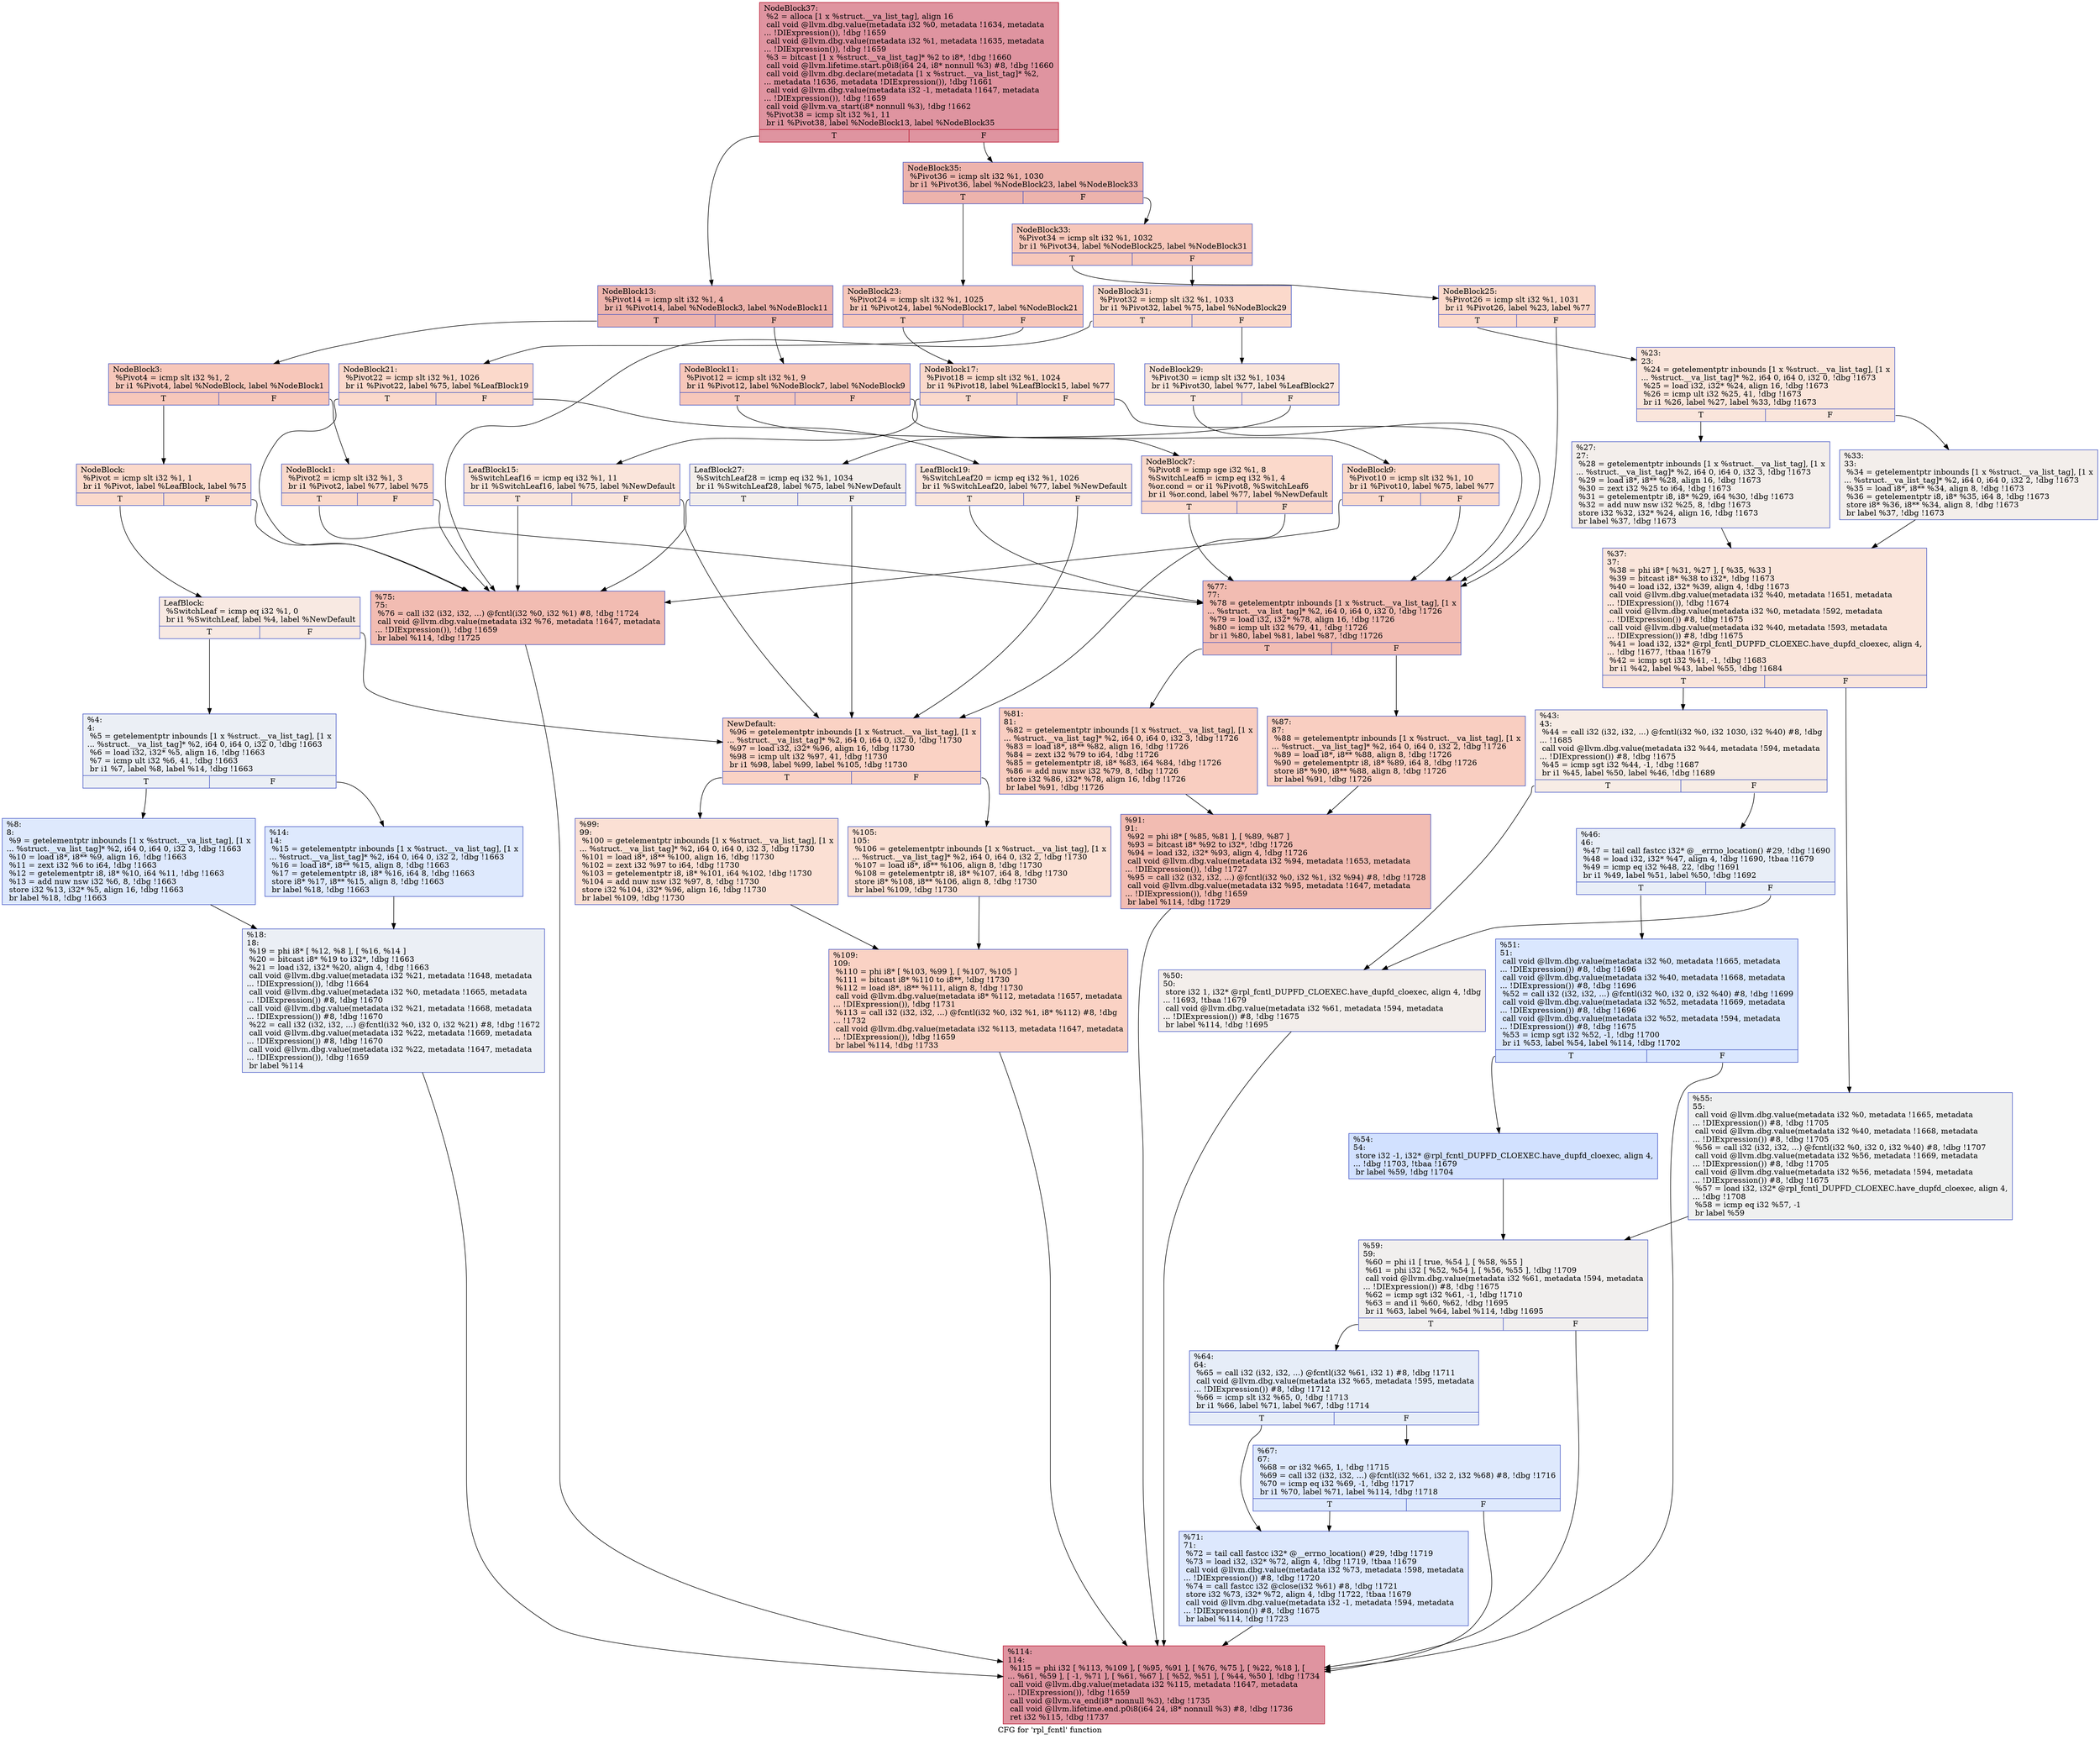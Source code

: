 digraph "CFG for 'rpl_fcntl' function" {
	label="CFG for 'rpl_fcntl' function";

	Node0x15f7160 [shape=record,color="#b70d28ff", style=filled, fillcolor="#b70d2870",label="{NodeBlock37:\l  %2 = alloca [1 x %struct.__va_list_tag], align 16\l  call void @llvm.dbg.value(metadata i32 %0, metadata !1634, metadata\l... !DIExpression()), !dbg !1659\l  call void @llvm.dbg.value(metadata i32 %1, metadata !1635, metadata\l... !DIExpression()), !dbg !1659\l  %3 = bitcast [1 x %struct.__va_list_tag]* %2 to i8*, !dbg !1660\l  call void @llvm.lifetime.start.p0i8(i64 24, i8* nonnull %3) #8, !dbg !1660\l  call void @llvm.dbg.declare(metadata [1 x %struct.__va_list_tag]* %2,\l... metadata !1636, metadata !DIExpression()), !dbg !1661\l  call void @llvm.dbg.value(metadata i32 -1, metadata !1647, metadata\l... !DIExpression()), !dbg !1659\l  call void @llvm.va_start(i8* nonnull %3), !dbg !1662\l  %Pivot38 = icmp slt i32 %1, 11\l  br i1 %Pivot38, label %NodeBlock13, label %NodeBlock35\l|{<s0>T|<s1>F}}"];
	Node0x15f7160:s0 -> Node0x15f7a30;
	Node0x15f7160:s1 -> Node0x15f76c0;
	Node0x15f76c0 [shape=record,color="#3d50c3ff", style=filled, fillcolor="#d6524470",label="{NodeBlock35:                                      \l  %Pivot36 = icmp slt i32 %1, 1030\l  br i1 %Pivot36, label %NodeBlock23, label %NodeBlock33\l|{<s0>T|<s1>F}}"];
	Node0x15f76c0:s0 -> Node0x15f78a0;
	Node0x15f76c0:s1 -> Node0x15f7710;
	Node0x15f7710 [shape=record,color="#3d50c3ff", style=filled, fillcolor="#ec7f6370",label="{NodeBlock33:                                      \l  %Pivot34 = icmp slt i32 %1, 1032\l  br i1 %Pivot34, label %NodeBlock25, label %NodeBlock31\l|{<s0>T|<s1>F}}"];
	Node0x15f7710:s0 -> Node0x15f7850;
	Node0x15f7710:s1 -> Node0x15f7760;
	Node0x15f7760 [shape=record,color="#3d50c3ff", style=filled, fillcolor="#f7a88970",label="{NodeBlock31:                                      \l  %Pivot32 = icmp slt i32 %1, 1033\l  br i1 %Pivot32, label %75, label %NodeBlock29\l|{<s0>T|<s1>F}}"];
	Node0x15f7760:s0 -> Node0x15f8250;
	Node0x15f7760:s1 -> Node0x15f77b0;
	Node0x15f77b0 [shape=record,color="#3d50c3ff", style=filled, fillcolor="#f4c5ad70",label="{NodeBlock29:                                      \l  %Pivot30 = icmp slt i32 %1, 1034\l  br i1 %Pivot30, label %77, label %LeafBlock27\l|{<s0>T|<s1>F}}"];
	Node0x15f77b0:s0 -> Node0x15f82a0;
	Node0x15f77b0:s1 -> Node0x15f7800;
	Node0x15f7800 [shape=record,color="#3d50c3ff", style=filled, fillcolor="#e5d8d170",label="{LeafBlock27:                                      \l  %SwitchLeaf28 = icmp eq i32 %1, 1034\l  br i1 %SwitchLeaf28, label %75, label %NewDefault\l|{<s0>T|<s1>F}}"];
	Node0x15f7800:s0 -> Node0x15f8250;
	Node0x15f7800:s1 -> Node0x15f83e0;
	Node0x15f7850 [shape=record,color="#3d50c3ff", style=filled, fillcolor="#f7a88970",label="{NodeBlock25:                                      \l  %Pivot26 = icmp slt i32 %1, 1031\l  br i1 %Pivot26, label %23, label %77\l|{<s0>T|<s1>F}}"];
	Node0x15f7850:s0 -> Node0x15f7df0;
	Node0x15f7850:s1 -> Node0x15f82a0;
	Node0x15f78a0 [shape=record,color="#3d50c3ff", style=filled, fillcolor="#ec7f6370",label="{NodeBlock23:                                      \l  %Pivot24 = icmp slt i32 %1, 1025\l  br i1 %Pivot24, label %NodeBlock17, label %NodeBlock21\l|{<s0>T|<s1>F}}"];
	Node0x15f78a0:s0 -> Node0x15f7990;
	Node0x15f78a0:s1 -> Node0x15f78f0;
	Node0x15f78f0 [shape=record,color="#3d50c3ff", style=filled, fillcolor="#f7a88970",label="{NodeBlock21:                                      \l  %Pivot22 = icmp slt i32 %1, 1026\l  br i1 %Pivot22, label %75, label %LeafBlock19\l|{<s0>T|<s1>F}}"];
	Node0x15f78f0:s0 -> Node0x15f8250;
	Node0x15f78f0:s1 -> Node0x15f7940;
	Node0x15f7940 [shape=record,color="#3d50c3ff", style=filled, fillcolor="#f4c5ad70",label="{LeafBlock19:                                      \l  %SwitchLeaf20 = icmp eq i32 %1, 1026\l  br i1 %SwitchLeaf20, label %77, label %NewDefault\l|{<s0>T|<s1>F}}"];
	Node0x15f7940:s0 -> Node0x15f82a0;
	Node0x15f7940:s1 -> Node0x15f83e0;
	Node0x15f7990 [shape=record,color="#3d50c3ff", style=filled, fillcolor="#f7a88970",label="{NodeBlock17:                                      \l  %Pivot18 = icmp slt i32 %1, 1024\l  br i1 %Pivot18, label %LeafBlock15, label %77\l|{<s0>T|<s1>F}}"];
	Node0x15f7990:s0 -> Node0x15f79e0;
	Node0x15f7990:s1 -> Node0x15f82a0;
	Node0x15f79e0 [shape=record,color="#3d50c3ff", style=filled, fillcolor="#f4c5ad70",label="{LeafBlock15:                                      \l  %SwitchLeaf16 = icmp eq i32 %1, 11\l  br i1 %SwitchLeaf16, label %75, label %NewDefault\l|{<s0>T|<s1>F}}"];
	Node0x15f79e0:s0 -> Node0x15f8250;
	Node0x15f79e0:s1 -> Node0x15f83e0;
	Node0x15f7a30 [shape=record,color="#3d50c3ff", style=filled, fillcolor="#d6524470",label="{NodeBlock13:                                      \l  %Pivot14 = icmp slt i32 %1, 4\l  br i1 %Pivot14, label %NodeBlock3, label %NodeBlock11\l|{<s0>T|<s1>F}}"];
	Node0x15f7a30:s0 -> Node0x15f7b70;
	Node0x15f7a30:s1 -> Node0x15f7a80;
	Node0x15f7a80 [shape=record,color="#3d50c3ff", style=filled, fillcolor="#ec7f6370",label="{NodeBlock11:                                      \l  %Pivot12 = icmp slt i32 %1, 9\l  br i1 %Pivot12, label %NodeBlock7, label %NodeBlock9\l|{<s0>T|<s1>F}}"];
	Node0x15f7a80:s0 -> Node0x15f7b20;
	Node0x15f7a80:s1 -> Node0x15f7ad0;
	Node0x15f7ad0 [shape=record,color="#3d50c3ff", style=filled, fillcolor="#f7a88970",label="{NodeBlock9:                                       \l  %Pivot10 = icmp slt i32 %1, 10\l  br i1 %Pivot10, label %75, label %77\l|{<s0>T|<s1>F}}"];
	Node0x15f7ad0:s0 -> Node0x15f8250;
	Node0x15f7ad0:s1 -> Node0x15f82a0;
	Node0x15f7b20 [shape=record,color="#3d50c3ff", style=filled, fillcolor="#f7a88970",label="{NodeBlock7:                                       \l  %Pivot8 = icmp sge i32 %1, 8\l  %SwitchLeaf6 = icmp eq i32 %1, 4\l  %or.cond = or i1 %Pivot8, %SwitchLeaf6\l  br i1 %or.cond, label %77, label %NewDefault\l|{<s0>T|<s1>F}}"];
	Node0x15f7b20:s0 -> Node0x15f82a0;
	Node0x15f7b20:s1 -> Node0x15f83e0;
	Node0x15f7b70 [shape=record,color="#3d50c3ff", style=filled, fillcolor="#ec7f6370",label="{NodeBlock3:                                       \l  %Pivot4 = icmp slt i32 %1, 2\l  br i1 %Pivot4, label %NodeBlock, label %NodeBlock1\l|{<s0>T|<s1>F}}"];
	Node0x15f7b70:s0 -> Node0x15f7c10;
	Node0x15f7b70:s1 -> Node0x15f7bc0;
	Node0x15f7bc0 [shape=record,color="#3d50c3ff", style=filled, fillcolor="#f7a88970",label="{NodeBlock1:                                       \l  %Pivot2 = icmp slt i32 %1, 3\l  br i1 %Pivot2, label %77, label %75\l|{<s0>T|<s1>F}}"];
	Node0x15f7bc0:s0 -> Node0x15f82a0;
	Node0x15f7bc0:s1 -> Node0x15f8250;
	Node0x15f7c10 [shape=record,color="#3d50c3ff", style=filled, fillcolor="#f7a88970",label="{NodeBlock:                                        \l  %Pivot = icmp slt i32 %1, 1\l  br i1 %Pivot, label %LeafBlock, label %75\l|{<s0>T|<s1>F}}"];
	Node0x15f7c10:s0 -> Node0x15f7c60;
	Node0x15f7c10:s1 -> Node0x15f8250;
	Node0x15f7c60 [shape=record,color="#3d50c3ff", style=filled, fillcolor="#efcebd70",label="{LeafBlock:                                        \l  %SwitchLeaf = icmp eq i32 %1, 0\l  br i1 %SwitchLeaf, label %4, label %NewDefault\l|{<s0>T|<s1>F}}"];
	Node0x15f7c60:s0 -> Node0x15f7cb0;
	Node0x15f7c60:s1 -> Node0x15f83e0;
	Node0x15f7cb0 [shape=record,color="#3d50c3ff", style=filled, fillcolor="#d1dae970",label="{%4:\l4:                                                \l  %5 = getelementptr inbounds [1 x %struct.__va_list_tag], [1 x\l... %struct.__va_list_tag]* %2, i64 0, i64 0, i32 0, !dbg !1663\l  %6 = load i32, i32* %5, align 16, !dbg !1663\l  %7 = icmp ult i32 %6, 41, !dbg !1663\l  br i1 %7, label %8, label %14, !dbg !1663\l|{<s0>T|<s1>F}}"];
	Node0x15f7cb0:s0 -> Node0x15f7d00;
	Node0x15f7cb0:s1 -> Node0x15f7d50;
	Node0x15f7d00 [shape=record,color="#3d50c3ff", style=filled, fillcolor="#b5cdfa70",label="{%8:\l8:                                                \l  %9 = getelementptr inbounds [1 x %struct.__va_list_tag], [1 x\l... %struct.__va_list_tag]* %2, i64 0, i64 0, i32 3, !dbg !1663\l  %10 = load i8*, i8** %9, align 16, !dbg !1663\l  %11 = zext i32 %6 to i64, !dbg !1663\l  %12 = getelementptr i8, i8* %10, i64 %11, !dbg !1663\l  %13 = add nuw nsw i32 %6, 8, !dbg !1663\l  store i32 %13, i32* %5, align 16, !dbg !1663\l  br label %18, !dbg !1663\l}"];
	Node0x15f7d00 -> Node0x15f7da0;
	Node0x15f7d50 [shape=record,color="#3d50c3ff", style=filled, fillcolor="#b5cdfa70",label="{%14:\l14:                                               \l  %15 = getelementptr inbounds [1 x %struct.__va_list_tag], [1 x\l... %struct.__va_list_tag]* %2, i64 0, i64 0, i32 2, !dbg !1663\l  %16 = load i8*, i8** %15, align 8, !dbg !1663\l  %17 = getelementptr i8, i8* %16, i64 8, !dbg !1663\l  store i8* %17, i8** %15, align 8, !dbg !1663\l  br label %18, !dbg !1663\l}"];
	Node0x15f7d50 -> Node0x15f7da0;
	Node0x15f7da0 [shape=record,color="#3d50c3ff", style=filled, fillcolor="#d1dae970",label="{%18:\l18:                                               \l  %19 = phi i8* [ %12, %8 ], [ %16, %14 ]\l  %20 = bitcast i8* %19 to i32*, !dbg !1663\l  %21 = load i32, i32* %20, align 4, !dbg !1663\l  call void @llvm.dbg.value(metadata i32 %21, metadata !1648, metadata\l... !DIExpression()), !dbg !1664\l  call void @llvm.dbg.value(metadata i32 %0, metadata !1665, metadata\l... !DIExpression()) #8, !dbg !1670\l  call void @llvm.dbg.value(metadata i32 %21, metadata !1668, metadata\l... !DIExpression()) #8, !dbg !1670\l  %22 = call i32 (i32, i32, ...) @fcntl(i32 %0, i32 0, i32 %21) #8, !dbg !1672\l  call void @llvm.dbg.value(metadata i32 %22, metadata !1669, metadata\l... !DIExpression()) #8, !dbg !1670\l  call void @llvm.dbg.value(metadata i32 %22, metadata !1647, metadata\l... !DIExpression()), !dbg !1659\l  br label %114\l}"];
	Node0x15f7da0 -> Node0x15f8520;
	Node0x15f7df0 [shape=record,color="#3d50c3ff", style=filled, fillcolor="#f4c5ad70",label="{%23:\l23:                                               \l  %24 = getelementptr inbounds [1 x %struct.__va_list_tag], [1 x\l... %struct.__va_list_tag]* %2, i64 0, i64 0, i32 0, !dbg !1673\l  %25 = load i32, i32* %24, align 16, !dbg !1673\l  %26 = icmp ult i32 %25, 41, !dbg !1673\l  br i1 %26, label %27, label %33, !dbg !1673\l|{<s0>T|<s1>F}}"];
	Node0x15f7df0:s0 -> Node0x15f7e40;
	Node0x15f7df0:s1 -> Node0x15f7e90;
	Node0x15f7e40 [shape=record,color="#3d50c3ff", style=filled, fillcolor="#e5d8d170",label="{%27:\l27:                                               \l  %28 = getelementptr inbounds [1 x %struct.__va_list_tag], [1 x\l... %struct.__va_list_tag]* %2, i64 0, i64 0, i32 3, !dbg !1673\l  %29 = load i8*, i8** %28, align 16, !dbg !1673\l  %30 = zext i32 %25 to i64, !dbg !1673\l  %31 = getelementptr i8, i8* %29, i64 %30, !dbg !1673\l  %32 = add nuw nsw i32 %25, 8, !dbg !1673\l  store i32 %32, i32* %24, align 16, !dbg !1673\l  br label %37, !dbg !1673\l}"];
	Node0x15f7e40 -> Node0x15f7ee0;
	Node0x15f7e90 [shape=record,color="#3d50c3ff", style=filled, fillcolor="#e5d8d170",label="{%33:\l33:                                               \l  %34 = getelementptr inbounds [1 x %struct.__va_list_tag], [1 x\l... %struct.__va_list_tag]* %2, i64 0, i64 0, i32 2, !dbg !1673\l  %35 = load i8*, i8** %34, align 8, !dbg !1673\l  %36 = getelementptr i8, i8* %35, i64 8, !dbg !1673\l  store i8* %36, i8** %34, align 8, !dbg !1673\l  br label %37, !dbg !1673\l}"];
	Node0x15f7e90 -> Node0x15f7ee0;
	Node0x15f7ee0 [shape=record,color="#3d50c3ff", style=filled, fillcolor="#f4c5ad70",label="{%37:\l37:                                               \l  %38 = phi i8* [ %31, %27 ], [ %35, %33 ]\l  %39 = bitcast i8* %38 to i32*, !dbg !1673\l  %40 = load i32, i32* %39, align 4, !dbg !1673\l  call void @llvm.dbg.value(metadata i32 %40, metadata !1651, metadata\l... !DIExpression()), !dbg !1674\l  call void @llvm.dbg.value(metadata i32 %0, metadata !592, metadata\l... !DIExpression()) #8, !dbg !1675\l  call void @llvm.dbg.value(metadata i32 %40, metadata !593, metadata\l... !DIExpression()) #8, !dbg !1675\l  %41 = load i32, i32* @rpl_fcntl_DUPFD_CLOEXEC.have_dupfd_cloexec, align 4,\l... !dbg !1677, !tbaa !1679\l  %42 = icmp sgt i32 %41, -1, !dbg !1683\l  br i1 %42, label %43, label %55, !dbg !1684\l|{<s0>T|<s1>F}}"];
	Node0x15f7ee0:s0 -> Node0x15f7f30;
	Node0x15f7ee0:s1 -> Node0x15f80c0;
	Node0x15f7f30 [shape=record,color="#3d50c3ff", style=filled, fillcolor="#ecd3c570",label="{%43:\l43:                                               \l  %44 = call i32 (i32, i32, ...) @fcntl(i32 %0, i32 1030, i32 %40) #8, !dbg\l... !1685\l  call void @llvm.dbg.value(metadata i32 %44, metadata !594, metadata\l... !DIExpression()) #8, !dbg !1675\l  %45 = icmp sgt i32 %44, -1, !dbg !1687\l  br i1 %45, label %50, label %46, !dbg !1689\l|{<s0>T|<s1>F}}"];
	Node0x15f7f30:s0 -> Node0x15f7fd0;
	Node0x15f7f30:s1 -> Node0x15f7f80;
	Node0x15f7f80 [shape=record,color="#3d50c3ff", style=filled, fillcolor="#cbd8ee70",label="{%46:\l46:                                               \l  %47 = tail call fastcc i32* @__errno_location() #29, !dbg !1690\l  %48 = load i32, i32* %47, align 4, !dbg !1690, !tbaa !1679\l  %49 = icmp eq i32 %48, 22, !dbg !1691\l  br i1 %49, label %51, label %50, !dbg !1692\l|{<s0>T|<s1>F}}"];
	Node0x15f7f80:s0 -> Node0x15f8020;
	Node0x15f7f80:s1 -> Node0x15f7fd0;
	Node0x15f7fd0 [shape=record,color="#3d50c3ff", style=filled, fillcolor="#e5d8d170",label="{%50:\l50:                                               \l  store i32 1, i32* @rpl_fcntl_DUPFD_CLOEXEC.have_dupfd_cloexec, align 4, !dbg\l... !1693, !tbaa !1679\l  call void @llvm.dbg.value(metadata i32 %61, metadata !594, metadata\l... !DIExpression()) #8, !dbg !1675\l  br label %114, !dbg !1695\l}"];
	Node0x15f7fd0 -> Node0x15f8520;
	Node0x15f8020 [shape=record,color="#3d50c3ff", style=filled, fillcolor="#abc8fd70",label="{%51:\l51:                                               \l  call void @llvm.dbg.value(metadata i32 %0, metadata !1665, metadata\l... !DIExpression()) #8, !dbg !1696\l  call void @llvm.dbg.value(metadata i32 %40, metadata !1668, metadata\l... !DIExpression()) #8, !dbg !1696\l  %52 = call i32 (i32, i32, ...) @fcntl(i32 %0, i32 0, i32 %40) #8, !dbg !1699\l  call void @llvm.dbg.value(metadata i32 %52, metadata !1669, metadata\l... !DIExpression()) #8, !dbg !1696\l  call void @llvm.dbg.value(metadata i32 %52, metadata !594, metadata\l... !DIExpression()) #8, !dbg !1675\l  %53 = icmp sgt i32 %52, -1, !dbg !1700\l  br i1 %53, label %54, label %114, !dbg !1702\l|{<s0>T|<s1>F}}"];
	Node0x15f8020:s0 -> Node0x15f8070;
	Node0x15f8020:s1 -> Node0x15f8520;
	Node0x15f8070 [shape=record,color="#3d50c3ff", style=filled, fillcolor="#9abbff70",label="{%54:\l54:                                               \l  store i32 -1, i32* @rpl_fcntl_DUPFD_CLOEXEC.have_dupfd_cloexec, align 4,\l... !dbg !1703, !tbaa !1679\l  br label %59, !dbg !1704\l}"];
	Node0x15f8070 -> Node0x15f8110;
	Node0x15f80c0 [shape=record,color="#3d50c3ff", style=filled, fillcolor="#dbdcde70",label="{%55:\l55:                                               \l  call void @llvm.dbg.value(metadata i32 %0, metadata !1665, metadata\l... !DIExpression()) #8, !dbg !1705\l  call void @llvm.dbg.value(metadata i32 %40, metadata !1668, metadata\l... !DIExpression()) #8, !dbg !1705\l  %56 = call i32 (i32, i32, ...) @fcntl(i32 %0, i32 0, i32 %40) #8, !dbg !1707\l  call void @llvm.dbg.value(metadata i32 %56, metadata !1669, metadata\l... !DIExpression()) #8, !dbg !1705\l  call void @llvm.dbg.value(metadata i32 %56, metadata !594, metadata\l... !DIExpression()) #8, !dbg !1675\l  %57 = load i32, i32* @rpl_fcntl_DUPFD_CLOEXEC.have_dupfd_cloexec, align 4,\l... !dbg !1708\l  %58 = icmp eq i32 %57, -1\l  br label %59\l}"];
	Node0x15f80c0 -> Node0x15f8110;
	Node0x15f8110 [shape=record,color="#3d50c3ff", style=filled, fillcolor="#e0dbd870",label="{%59:\l59:                                               \l  %60 = phi i1 [ true, %54 ], [ %58, %55 ]\l  %61 = phi i32 [ %52, %54 ], [ %56, %55 ], !dbg !1709\l  call void @llvm.dbg.value(metadata i32 %61, metadata !594, metadata\l... !DIExpression()) #8, !dbg !1675\l  %62 = icmp sgt i32 %61, -1, !dbg !1710\l  %63 = and i1 %60, %62, !dbg !1695\l  br i1 %63, label %64, label %114, !dbg !1695\l|{<s0>T|<s1>F}}"];
	Node0x15f8110:s0 -> Node0x15f8160;
	Node0x15f8110:s1 -> Node0x15f8520;
	Node0x15f8160 [shape=record,color="#3d50c3ff", style=filled, fillcolor="#c7d7f070",label="{%64:\l64:                                               \l  %65 = call i32 (i32, i32, ...) @fcntl(i32 %61, i32 1) #8, !dbg !1711\l  call void @llvm.dbg.value(metadata i32 %65, metadata !595, metadata\l... !DIExpression()) #8, !dbg !1712\l  %66 = icmp slt i32 %65, 0, !dbg !1713\l  br i1 %66, label %71, label %67, !dbg !1714\l|{<s0>T|<s1>F}}"];
	Node0x15f8160:s0 -> Node0x15f8200;
	Node0x15f8160:s1 -> Node0x15f81b0;
	Node0x15f81b0 [shape=record,color="#3d50c3ff", style=filled, fillcolor="#b5cdfa70",label="{%67:\l67:                                               \l  %68 = or i32 %65, 1, !dbg !1715\l  %69 = call i32 (i32, i32, ...) @fcntl(i32 %61, i32 2, i32 %68) #8, !dbg !1716\l  %70 = icmp eq i32 %69, -1, !dbg !1717\l  br i1 %70, label %71, label %114, !dbg !1718\l|{<s0>T|<s1>F}}"];
	Node0x15f81b0:s0 -> Node0x15f8200;
	Node0x15f81b0:s1 -> Node0x15f8520;
	Node0x15f8200 [shape=record,color="#3d50c3ff", style=filled, fillcolor="#b2ccfb70",label="{%71:\l71:                                               \l  %72 = tail call fastcc i32* @__errno_location() #29, !dbg !1719\l  %73 = load i32, i32* %72, align 4, !dbg !1719, !tbaa !1679\l  call void @llvm.dbg.value(metadata i32 %73, metadata !598, metadata\l... !DIExpression()) #8, !dbg !1720\l  %74 = call fastcc i32 @close(i32 %61) #8, !dbg !1721\l  store i32 %73, i32* %72, align 4, !dbg !1722, !tbaa !1679\l  call void @llvm.dbg.value(metadata i32 -1, metadata !594, metadata\l... !DIExpression()) #8, !dbg !1675\l  br label %114, !dbg !1723\l}"];
	Node0x15f8200 -> Node0x15f8520;
	Node0x15f8250 [shape=record,color="#3d50c3ff", style=filled, fillcolor="#e1675170",label="{%75:\l75:                                               \l  %76 = call i32 (i32, i32, ...) @fcntl(i32 %0, i32 %1) #8, !dbg !1724\l  call void @llvm.dbg.value(metadata i32 %76, metadata !1647, metadata\l... !DIExpression()), !dbg !1659\l  br label %114, !dbg !1725\l}"];
	Node0x15f8250 -> Node0x15f8520;
	Node0x15f82a0 [shape=record,color="#3d50c3ff", style=filled, fillcolor="#e1675170",label="{%77:\l77:                                               \l  %78 = getelementptr inbounds [1 x %struct.__va_list_tag], [1 x\l... %struct.__va_list_tag]* %2, i64 0, i64 0, i32 0, !dbg !1726\l  %79 = load i32, i32* %78, align 16, !dbg !1726\l  %80 = icmp ult i32 %79, 41, !dbg !1726\l  br i1 %80, label %81, label %87, !dbg !1726\l|{<s0>T|<s1>F}}"];
	Node0x15f82a0:s0 -> Node0x15f82f0;
	Node0x15f82a0:s1 -> Node0x15f8340;
	Node0x15f82f0 [shape=record,color="#3d50c3ff", style=filled, fillcolor="#f2907270",label="{%81:\l81:                                               \l  %82 = getelementptr inbounds [1 x %struct.__va_list_tag], [1 x\l... %struct.__va_list_tag]* %2, i64 0, i64 0, i32 3, !dbg !1726\l  %83 = load i8*, i8** %82, align 16, !dbg !1726\l  %84 = zext i32 %79 to i64, !dbg !1726\l  %85 = getelementptr i8, i8* %83, i64 %84, !dbg !1726\l  %86 = add nuw nsw i32 %79, 8, !dbg !1726\l  store i32 %86, i32* %78, align 16, !dbg !1726\l  br label %91, !dbg !1726\l}"];
	Node0x15f82f0 -> Node0x15f8390;
	Node0x15f8340 [shape=record,color="#3d50c3ff", style=filled, fillcolor="#f2907270",label="{%87:\l87:                                               \l  %88 = getelementptr inbounds [1 x %struct.__va_list_tag], [1 x\l... %struct.__va_list_tag]* %2, i64 0, i64 0, i32 2, !dbg !1726\l  %89 = load i8*, i8** %88, align 8, !dbg !1726\l  %90 = getelementptr i8, i8* %89, i64 8, !dbg !1726\l  store i8* %90, i8** %88, align 8, !dbg !1726\l  br label %91, !dbg !1726\l}"];
	Node0x15f8340 -> Node0x15f8390;
	Node0x15f8390 [shape=record,color="#3d50c3ff", style=filled, fillcolor="#e1675170",label="{%91:\l91:                                               \l  %92 = phi i8* [ %85, %81 ], [ %89, %87 ]\l  %93 = bitcast i8* %92 to i32*, !dbg !1726\l  %94 = load i32, i32* %93, align 4, !dbg !1726\l  call void @llvm.dbg.value(metadata i32 %94, metadata !1653, metadata\l... !DIExpression()), !dbg !1727\l  %95 = call i32 (i32, i32, ...) @fcntl(i32 %0, i32 %1, i32 %94) #8, !dbg !1728\l  call void @llvm.dbg.value(metadata i32 %95, metadata !1647, metadata\l... !DIExpression()), !dbg !1659\l  br label %114, !dbg !1729\l}"];
	Node0x15f8390 -> Node0x15f8520;
	Node0x15f83e0 [shape=record,color="#3d50c3ff", style=filled, fillcolor="#f4987a70",label="{NewDefault:                                       \l  %96 = getelementptr inbounds [1 x %struct.__va_list_tag], [1 x\l... %struct.__va_list_tag]* %2, i64 0, i64 0, i32 0, !dbg !1730\l  %97 = load i32, i32* %96, align 16, !dbg !1730\l  %98 = icmp ult i32 %97, 41, !dbg !1730\l  br i1 %98, label %99, label %105, !dbg !1730\l|{<s0>T|<s1>F}}"];
	Node0x15f83e0:s0 -> Node0x15f8430;
	Node0x15f83e0:s1 -> Node0x15f8480;
	Node0x15f8430 [shape=record,color="#3d50c3ff", style=filled, fillcolor="#f7b99e70",label="{%99:\l99:                                               \l  %100 = getelementptr inbounds [1 x %struct.__va_list_tag], [1 x\l... %struct.__va_list_tag]* %2, i64 0, i64 0, i32 3, !dbg !1730\l  %101 = load i8*, i8** %100, align 16, !dbg !1730\l  %102 = zext i32 %97 to i64, !dbg !1730\l  %103 = getelementptr i8, i8* %101, i64 %102, !dbg !1730\l  %104 = add nuw nsw i32 %97, 8, !dbg !1730\l  store i32 %104, i32* %96, align 16, !dbg !1730\l  br label %109, !dbg !1730\l}"];
	Node0x15f8430 -> Node0x15f84d0;
	Node0x15f8480 [shape=record,color="#3d50c3ff", style=filled, fillcolor="#f7b99e70",label="{%105:\l105:                                              \l  %106 = getelementptr inbounds [1 x %struct.__va_list_tag], [1 x\l... %struct.__va_list_tag]* %2, i64 0, i64 0, i32 2, !dbg !1730\l  %107 = load i8*, i8** %106, align 8, !dbg !1730\l  %108 = getelementptr i8, i8* %107, i64 8, !dbg !1730\l  store i8* %108, i8** %106, align 8, !dbg !1730\l  br label %109, !dbg !1730\l}"];
	Node0x15f8480 -> Node0x15f84d0;
	Node0x15f84d0 [shape=record,color="#3d50c3ff", style=filled, fillcolor="#f4987a70",label="{%109:\l109:                                              \l  %110 = phi i8* [ %103, %99 ], [ %107, %105 ]\l  %111 = bitcast i8* %110 to i8**, !dbg !1730\l  %112 = load i8*, i8** %111, align 8, !dbg !1730\l  call void @llvm.dbg.value(metadata i8* %112, metadata !1657, metadata\l... !DIExpression()), !dbg !1731\l  %113 = call i32 (i32, i32, ...) @fcntl(i32 %0, i32 %1, i8* %112) #8, !dbg\l... !1732\l  call void @llvm.dbg.value(metadata i32 %113, metadata !1647, metadata\l... !DIExpression()), !dbg !1659\l  br label %114, !dbg !1733\l}"];
	Node0x15f84d0 -> Node0x15f8520;
	Node0x15f8520 [shape=record,color="#b70d28ff", style=filled, fillcolor="#b70d2870",label="{%114:\l114:                                              \l  %115 = phi i32 [ %113, %109 ], [ %95, %91 ], [ %76, %75 ], [ %22, %18 ], [\l... %61, %59 ], [ -1, %71 ], [ %61, %67 ], [ %52, %51 ], [ %44, %50 ], !dbg !1734\l  call void @llvm.dbg.value(metadata i32 %115, metadata !1647, metadata\l... !DIExpression()), !dbg !1659\l  call void @llvm.va_end(i8* nonnull %3), !dbg !1735\l  call void @llvm.lifetime.end.p0i8(i64 24, i8* nonnull %3) #8, !dbg !1736\l  ret i32 %115, !dbg !1737\l}"];
}
